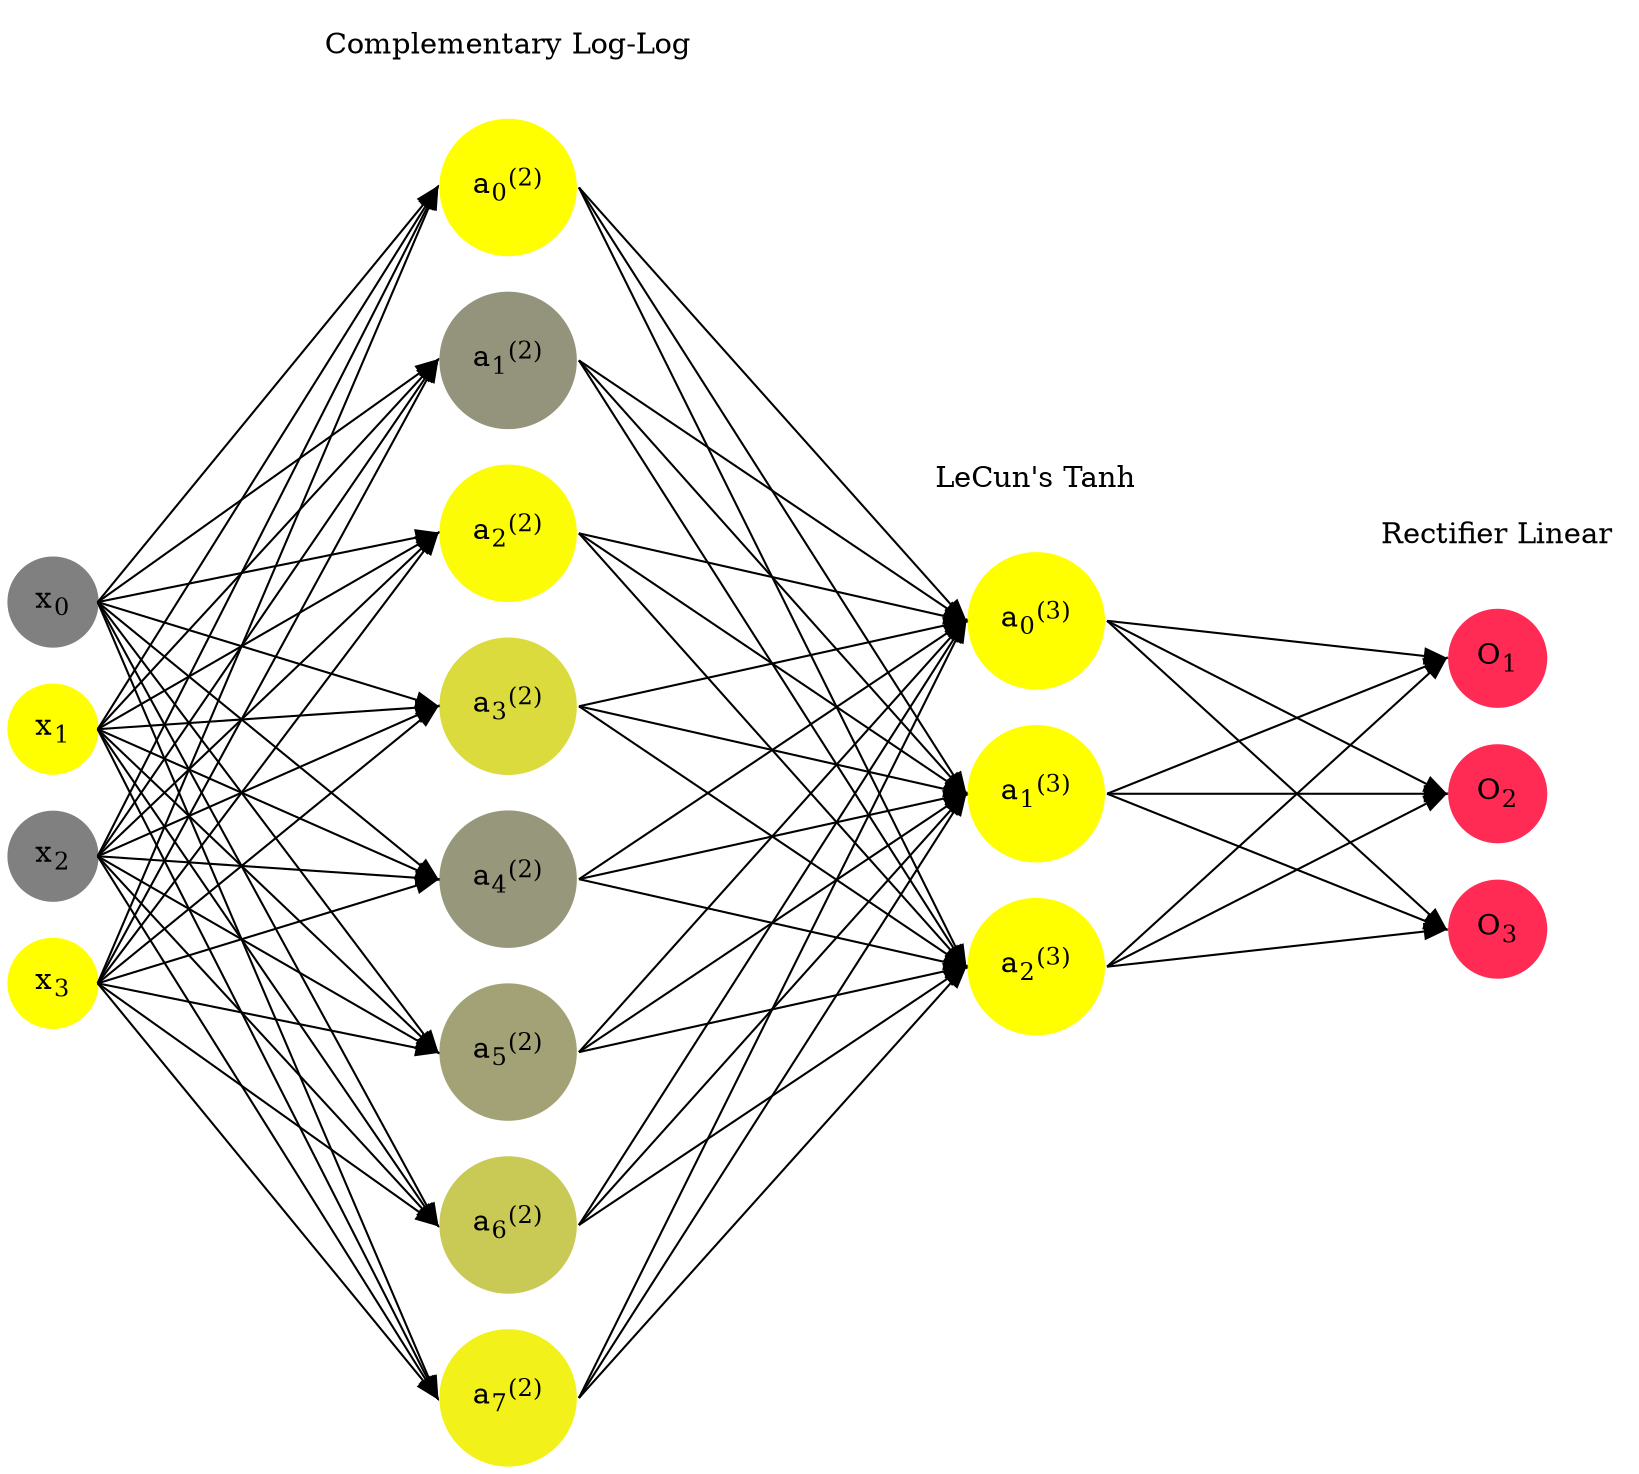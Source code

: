 digraph G {
	rankdir = LR;
	splines=false;
	edge[style=invis];
	ranksep= 1.4;
	{
	node [shape=circle, color="0.1667, 0.0, 0.5", style=filled, fillcolor="0.1667, 0.0, 0.5"];
	x0 [label=<x<sub>0</sub>>];
	}
	{
	node [shape=circle, color="0.1667, 1.0, 1.0", style=filled, fillcolor="0.1667, 1.0, 1.0"];
	x1 [label=<x<sub>1</sub>>];
	}
	{
	node [shape=circle, color="0.1667, 0.0, 0.5", style=filled, fillcolor="0.1667, 0.0, 0.5"];
	x2 [label=<x<sub>2</sub>>];
	}
	{
	node [shape=circle, color="0.1667, 1.0, 1.0", style=filled, fillcolor="0.1667, 1.0, 1.0"];
	x3 [label=<x<sub>3</sub>>];
	}
	{
	node [shape=circle, color="0.1667, 0.999996, 0.999998", style=filled, fillcolor="0.1667, 0.999996, 0.999998"];
	a02 [label=<a<sub>0</sub><sup>(2)</sup>>];
	}
	{
	node [shape=circle, color="0.1667, 0.158756, 0.579378", style=filled, fillcolor="0.1667, 0.158756, 0.579378"];
	a12 [label=<a<sub>1</sub><sup>(2)</sup>>];
	}
	{
	node [shape=circle, color="0.1667, 0.971775, 0.985888", style=filled, fillcolor="0.1667, 0.971775, 0.985888"];
	a22 [label=<a<sub>2</sub><sup>(2)</sup>>];
	}
	{
	node [shape=circle, color="0.1667, 0.715227, 0.857613", style=filled, fillcolor="0.1667, 0.715227, 0.857613"];
	a32 [label=<a<sub>3</sub><sup>(2)</sup>>];
	}
	{
	node [shape=circle, color="0.1667, 0.181613, 0.590806", style=filled, fillcolor="0.1667, 0.181613, 0.590806"];
	a42 [label=<a<sub>4</sub><sup>(2)</sup>>];
	}
	{
	node [shape=circle, color="0.1667, 0.267536, 0.633768", style=filled, fillcolor="0.1667, 0.267536, 0.633768"];
	a52 [label=<a<sub>5</sub><sup>(2)</sup>>];
	}
	{
	node [shape=circle, color="0.1667, 0.577069, 0.788534", style=filled, fillcolor="0.1667, 0.577069, 0.788534"];
	a62 [label=<a<sub>6</sub><sup>(2)</sup>>];
	}
	{
	node [shape=circle, color="0.1667, 0.892433, 0.946217", style=filled, fillcolor="0.1667, 0.892433, 0.946217"];
	a72 [label=<a<sub>7</sub><sup>(2)</sup>>];
	}
	{
	node [shape=circle, color="0.1667, 1.388056, 1.194028", style=filled, fillcolor="0.1667, 1.388056, 1.194028"];
	a03 [label=<a<sub>0</sub><sup>(3)</sup>>];
	}
	{
	node [shape=circle, color="0.1667, 1.212082, 1.106041", style=filled, fillcolor="0.1667, 1.212082, 1.106041"];
	a13 [label=<a<sub>1</sub><sup>(3)</sup>>];
	}
	{
	node [shape=circle, color="0.1667, 1.505855, 1.252928", style=filled, fillcolor="0.1667, 1.505855, 1.252928"];
	a23 [label=<a<sub>2</sub><sup>(3)</sup>>];
	}
	{
	node [shape=circle, color="0.9667, 0.83, 1.0", style=filled, fillcolor="0.9667, 0.83, 1.0"];
	O1 [label=<O<sub>1</sub>>];
	}
	{
	node [shape=circle, color="0.9667, 0.83, 1.0", style=filled, fillcolor="0.9667, 0.83, 1.0"];
	O2 [label=<O<sub>2</sub>>];
	}
	{
	node [shape=circle, color="0.9667, 0.83, 1.0", style=filled, fillcolor="0.9667, 0.83, 1.0"];
	O3 [label=<O<sub>3</sub>>];
	}
	{
	rank=same;
	x0->x1->x2->x3;
	}
	{
	rank=same;
	a02->a12->a22->a32->a42->a52->a62->a72;
	}
	{
	rank=same;
	a03->a13->a23;
	}
	{
	rank=same;
	O1->O2->O3;
	}
	l1 [shape=plaintext,label="Complementary Log-Log"];
	l1->a02;
	{rank=same; l1;a02};
	l2 [shape=plaintext,label="LeCun's Tanh"];
	l2->a03;
	{rank=same; l2;a03};
	l3 [shape=plaintext,label="Rectifier Linear"];
	l3->O1;
	{rank=same; l3;O1};
edge[style=solid, tailport=e, headport=w];
	{x0;x1;x2;x3} -> {a02;a12;a22;a32;a42;a52;a62;a72};
	{a02;a12;a22;a32;a42;a52;a62;a72} -> {a03;a13;a23};
	{a03;a13;a23} -> {O1,O2,O3};
}